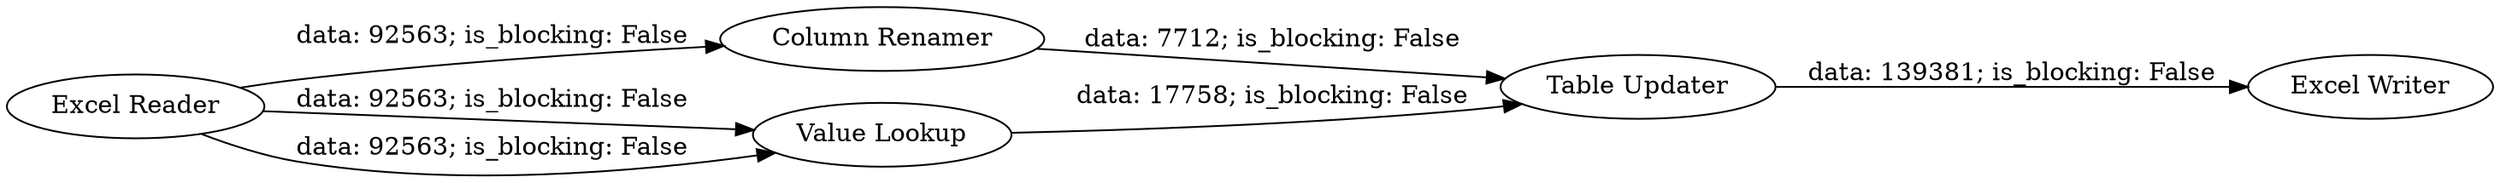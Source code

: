 digraph {
	"7034327682447788464_12" [label="Excel Writer"]
	"7034327682447788464_1" [label="Excel Reader"]
	"7034327682447788464_11" [label="Column Renamer"]
	"7034327682447788464_4" [label="Value Lookup"]
	"7034327682447788464_10" [label="Table Updater"]
	"7034327682447788464_11" -> "7034327682447788464_10" [label="data: 7712; is_blocking: False"]
	"7034327682447788464_1" -> "7034327682447788464_4" [label="data: 92563; is_blocking: False"]
	"7034327682447788464_1" -> "7034327682447788464_4" [label="data: 92563; is_blocking: False"]
	"7034327682447788464_1" -> "7034327682447788464_11" [label="data: 92563; is_blocking: False"]
	"7034327682447788464_10" -> "7034327682447788464_12" [label="data: 139381; is_blocking: False"]
	"7034327682447788464_4" -> "7034327682447788464_10" [label="data: 17758; is_blocking: False"]
	rankdir=LR
}
